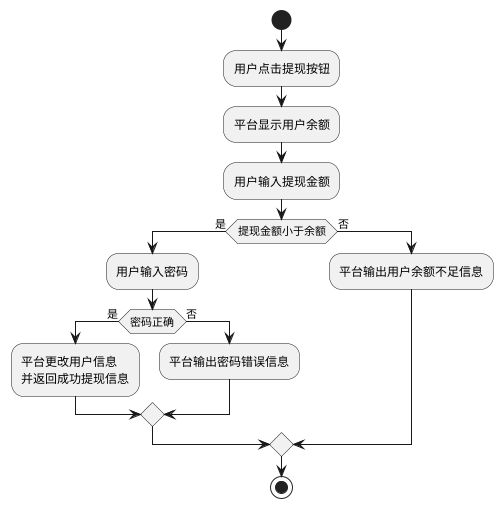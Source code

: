 @startuml

start
:用户点击提现按钮;
:平台显示用户余额;
:用户输入提现金额;
if (提现金额小于余额) then (是)
	:用户输入密码;
	if (密码正确) then (是)
	:平台更改用户信息\n并返回成功提现信息;
	else (否)
	:平台输出密码错误信息;
	endif
else (否)
:平台输出用户余额不足信息;
endif
stop

@enduml